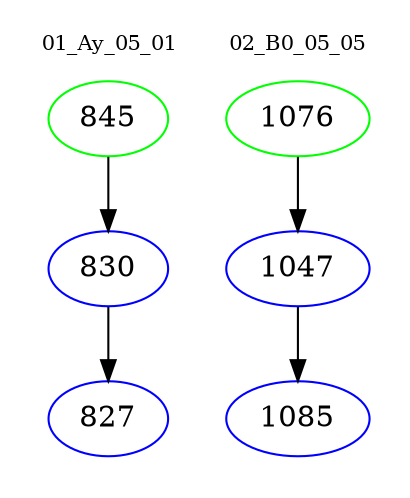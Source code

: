 digraph{
subgraph cluster_0 {
color = white
label = "01_Ay_05_01";
fontsize=10;
T0_845 [label="845", color="green"]
T0_845 -> T0_830 [color="black"]
T0_830 [label="830", color="blue"]
T0_830 -> T0_827 [color="black"]
T0_827 [label="827", color="blue"]
}
subgraph cluster_1 {
color = white
label = "02_B0_05_05";
fontsize=10;
T1_1076 [label="1076", color="green"]
T1_1076 -> T1_1047 [color="black"]
T1_1047 [label="1047", color="blue"]
T1_1047 -> T1_1085 [color="black"]
T1_1085 [label="1085", color="blue"]
}
}
